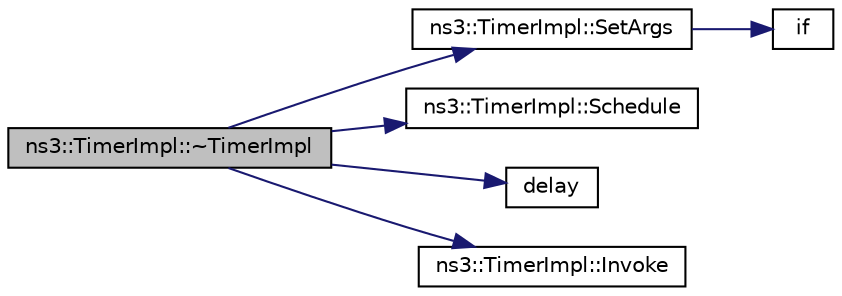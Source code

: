 digraph "ns3::TimerImpl::~TimerImpl"
{
  edge [fontname="Helvetica",fontsize="10",labelfontname="Helvetica",labelfontsize="10"];
  node [fontname="Helvetica",fontsize="10",shape=record];
  rankdir="LR";
  Node1 [label="ns3::TimerImpl::~TimerImpl",height=0.2,width=0.4,color="black", fillcolor="grey75", style="filled", fontcolor="black"];
  Node1 -> Node2 [color="midnightblue",fontsize="10",style="solid"];
  Node2 [label="ns3::TimerImpl::SetArgs",height=0.2,width=0.4,color="black", fillcolor="white", style="filled",URL="$d9/d2f/classns3_1_1TimerImpl.html#a3d0b35e91b46e054f7f237ce16b86e9a"];
  Node2 -> Node3 [color="midnightblue",fontsize="10",style="solid"];
  Node3 [label="if",height=0.2,width=0.4,color="black", fillcolor="white", style="filled",URL="$d8/d0e/loss__ITU1238_8m.html#a419d895abe1313c35fa353c93802647e"];
  Node1 -> Node4 [color="midnightblue",fontsize="10",style="solid"];
  Node4 [label="ns3::TimerImpl::Schedule",height=0.2,width=0.4,color="black", fillcolor="white", style="filled",URL="$d9/d2f/classns3_1_1TimerImpl.html#ada4bd0cb95a21f3018b34e1582d2cd78"];
  Node1 -> Node5 [color="midnightblue",fontsize="10",style="solid"];
  Node5 [label="delay",height=0.2,width=0.4,color="black", fillcolor="white", style="filled",URL="$d8/d68/lte_2model_2fading-traces_2fading__trace__generator_8m.html#a7964e6aa8f61a9d28973c8267a606ad8"];
  Node1 -> Node6 [color="midnightblue",fontsize="10",style="solid"];
  Node6 [label="ns3::TimerImpl::Invoke",height=0.2,width=0.4,color="black", fillcolor="white", style="filled",URL="$d9/d2f/classns3_1_1TimerImpl.html#a1a59aeeb618723921a91a918ed2ba557"];
}
